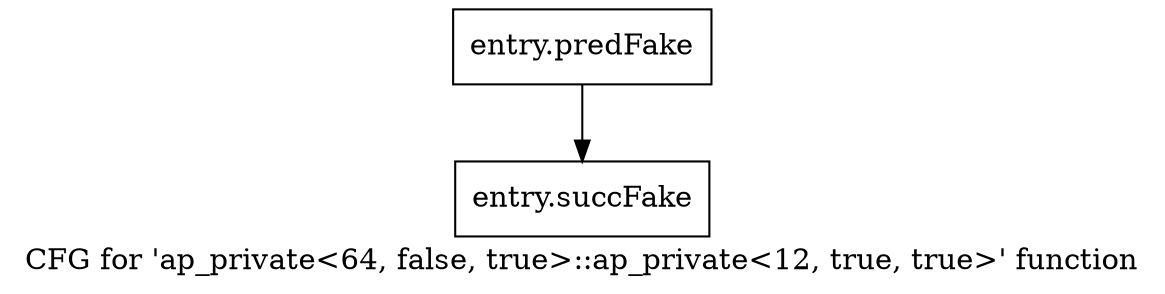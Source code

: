 digraph "CFG for 'ap_private\<64, false, true\>::ap_private\<12, true, true\>' function" {
	label="CFG for 'ap_private\<64, false, true\>::ap_private\<12, true, true\>' function";

	Node0x3d9d1c0 [shape=record,filename="",linenumber="",label="{entry.predFake}"];
	Node0x3d9d1c0 -> Node0x3ec54c0[ callList="" memoryops="" filename="/tools/Xilinx/Vitis_HLS/2022.1/include/etc/ap_private.h" execusionnum="3200"];
	Node0x3ec54c0 [shape=record,filename="/tools/Xilinx/Vitis_HLS/2022.1/include/etc/ap_private.h",linenumber="1746",label="{entry.succFake}"];
}
